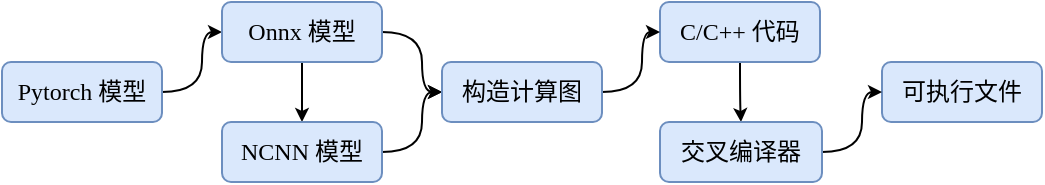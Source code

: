<mxfile version="20.6.2" type="github">
  <diagram id="M7mX8bExN5qqKjhzZMwS" name="第 1 页">
    <mxGraphModel dx="929" dy="455" grid="1" gridSize="10" guides="1" tooltips="1" connect="1" arrows="1" fold="1" page="1" pageScale="1" pageWidth="827" pageHeight="1169" math="0" shadow="0">
      <root>
        <mxCell id="0" />
        <mxCell id="1" parent="0" />
        <mxCell id="K53HRc0P6TqOhL3wvPhH-22" style="edgeStyle=orthogonalEdgeStyle;rounded=0;orthogonalLoop=1;jettySize=auto;html=1;exitX=1;exitY=0.5;exitDx=0;exitDy=0;entryX=0;entryY=0.5;entryDx=0;entryDy=0;fontFamily=Times New Roman;startSize=4;endSize=4;curved=1;" parent="1" source="K53HRc0P6TqOhL3wvPhH-1" target="K53HRc0P6TqOhL3wvPhH-2" edge="1">
          <mxGeometry relative="1" as="geometry" />
        </mxCell>
        <mxCell id="K53HRc0P6TqOhL3wvPhH-1" value="Pytorch 模型" style="rounded=1;whiteSpace=wrap;html=1;fillColor=#dae8fc;strokeColor=#6c8ebf;fontFamily=Times New Roman;" parent="1" vertex="1">
          <mxGeometry x="50" y="80" width="80" height="30" as="geometry" />
        </mxCell>
        <mxCell id="K53HRc0P6TqOhL3wvPhH-30" style="edgeStyle=orthogonalEdgeStyle;rounded=0;orthogonalLoop=1;jettySize=auto;html=1;exitX=0.5;exitY=1;exitDx=0;exitDy=0;entryX=0.5;entryY=0;entryDx=0;entryDy=0;fontFamily=Times New Roman;startSize=4;endSize=4;curved=1;" parent="1" source="K53HRc0P6TqOhL3wvPhH-2" target="K53HRc0P6TqOhL3wvPhH-3" edge="1">
          <mxGeometry relative="1" as="geometry" />
        </mxCell>
        <mxCell id="EfGC2wQO4Y6f_TQ9yA0M-1" style="edgeStyle=orthogonalEdgeStyle;curved=1;rounded=0;orthogonalLoop=1;jettySize=auto;html=1;exitX=1;exitY=0.5;exitDx=0;exitDy=0;entryX=0;entryY=0.5;entryDx=0;entryDy=0;fontFamily=Times New Roman;fontSize=16;fontColor=default;startSize=4;endSize=4;" edge="1" parent="1" source="K53HRc0P6TqOhL3wvPhH-2" target="K53HRc0P6TqOhL3wvPhH-8">
          <mxGeometry relative="1" as="geometry" />
        </mxCell>
        <mxCell id="K53HRc0P6TqOhL3wvPhH-2" value="Onnx 模型" style="rounded=1;whiteSpace=wrap;html=1;fillColor=#dae8fc;strokeColor=#6c8ebf;fontFamily=Times New Roman;" parent="1" vertex="1">
          <mxGeometry x="160" y="50" width="80" height="30" as="geometry" />
        </mxCell>
        <mxCell id="K53HRc0P6TqOhL3wvPhH-23" style="edgeStyle=orthogonalEdgeStyle;rounded=0;orthogonalLoop=1;jettySize=auto;html=1;exitX=1;exitY=0.5;exitDx=0;exitDy=0;entryX=0;entryY=0.5;entryDx=0;entryDy=0;fontFamily=Times New Roman;startSize=4;endSize=4;curved=1;" parent="1" source="K53HRc0P6TqOhL3wvPhH-3" target="K53HRc0P6TqOhL3wvPhH-8" edge="1">
          <mxGeometry relative="1" as="geometry" />
        </mxCell>
        <mxCell id="K53HRc0P6TqOhL3wvPhH-3" value="NCNN 模型" style="rounded=1;whiteSpace=wrap;html=1;fillColor=#dae8fc;strokeColor=#6c8ebf;fontFamily=Times New Roman;" parent="1" vertex="1">
          <mxGeometry x="160" y="110" width="80" height="30" as="geometry" />
        </mxCell>
        <mxCell id="K53HRc0P6TqOhL3wvPhH-26" style="edgeStyle=orthogonalEdgeStyle;rounded=0;orthogonalLoop=1;jettySize=auto;html=1;exitX=0.5;exitY=1;exitDx=0;exitDy=0;fontFamily=Times New Roman;startSize=4;endSize=4;curved=1;" parent="1" source="K53HRc0P6TqOhL3wvPhH-4" target="K53HRc0P6TqOhL3wvPhH-6" edge="1">
          <mxGeometry relative="1" as="geometry" />
        </mxCell>
        <mxCell id="K53HRc0P6TqOhL3wvPhH-4" value="C/C++ 代码" style="rounded=1;whiteSpace=wrap;html=1;fillColor=#dae8fc;strokeColor=#6c8ebf;fontFamily=Times New Roman;" parent="1" vertex="1">
          <mxGeometry x="379" y="50" width="80" height="30" as="geometry" />
        </mxCell>
        <mxCell id="K53HRc0P6TqOhL3wvPhH-5" value="可执行文件" style="rounded=1;whiteSpace=wrap;html=1;fillColor=#dae8fc;strokeColor=#6c8ebf;fontFamily=Times New Roman;" parent="1" vertex="1">
          <mxGeometry x="490" y="80" width="80" height="30" as="geometry" />
        </mxCell>
        <mxCell id="K53HRc0P6TqOhL3wvPhH-27" style="edgeStyle=orthogonalEdgeStyle;rounded=0;orthogonalLoop=1;jettySize=auto;html=1;entryX=0;entryY=0.5;entryDx=0;entryDy=0;fontFamily=Times New Roman;startSize=4;endSize=4;curved=1;" parent="1" source="K53HRc0P6TqOhL3wvPhH-6" target="K53HRc0P6TqOhL3wvPhH-5" edge="1">
          <mxGeometry relative="1" as="geometry" />
        </mxCell>
        <mxCell id="K53HRc0P6TqOhL3wvPhH-6" value="交叉编译器" style="rounded=1;whiteSpace=wrap;html=1;fillColor=#dae8fc;strokeColor=#6c8ebf;fontFamily=Times New Roman;" parent="1" vertex="1">
          <mxGeometry x="379" y="110" width="81" height="30" as="geometry" />
        </mxCell>
        <mxCell id="K53HRc0P6TqOhL3wvPhH-25" style="edgeStyle=orthogonalEdgeStyle;rounded=0;orthogonalLoop=1;jettySize=auto;html=1;exitX=1;exitY=0.5;exitDx=0;exitDy=0;entryX=0;entryY=0.5;entryDx=0;entryDy=0;fontFamily=Times New Roman;startSize=4;endSize=4;curved=1;" parent="1" source="K53HRc0P6TqOhL3wvPhH-8" target="K53HRc0P6TqOhL3wvPhH-4" edge="1">
          <mxGeometry relative="1" as="geometry" />
        </mxCell>
        <mxCell id="K53HRc0P6TqOhL3wvPhH-8" value="构造计算图" style="rounded=1;whiteSpace=wrap;html=1;fillColor=#dae8fc;strokeColor=#6c8ebf;fontFamily=Times New Roman;" parent="1" vertex="1">
          <mxGeometry x="270" y="80" width="80" height="30" as="geometry" />
        </mxCell>
      </root>
    </mxGraphModel>
  </diagram>
</mxfile>

